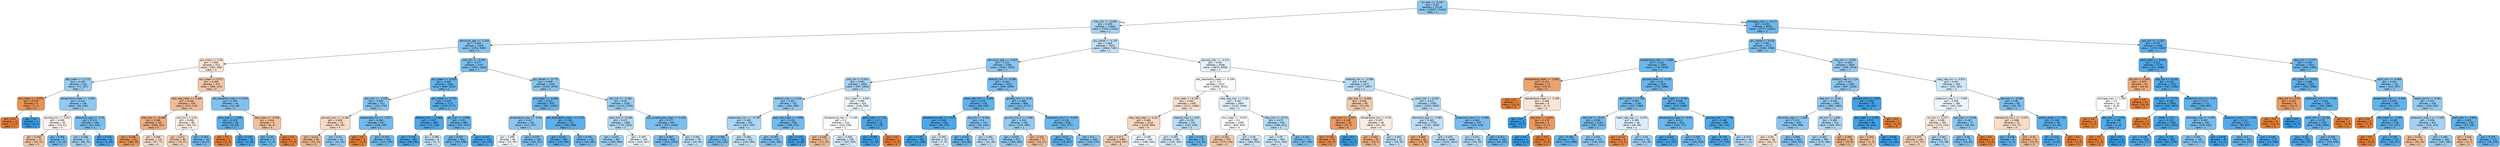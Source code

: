 digraph Tree {
node [shape=box, style="filled, rounded", color="black", fontname="helvetica"] ;
edge [fontname="helvetica"] ;
0 [label="inr_max <= -0.197\ngini = 0.42\nsamples = 21234\nvalue = [10057, 23433]\nclass = 1", fillcolor="#8ec7f0"] ;
1 [label="mbp_min <= -0.039\ngini = 0.459\nsamples = 12936\nvalue = [7320, 13152]\nclass = 1", fillcolor="#a7d4f3"] ;
0 -> 1 [labeldistance=2.5, labelangle=45, headlabel="True"] ;
2 [label="admission_age <= -1.324\ngini = 0.405\nsamples = 5260\nvalue = [2356, 5990]\nclass = 1", fillcolor="#87c4ef"] ;
1 -> 2 ;
3 [label="gcs_motor <= 0.26\ngini = 0.493\nsamples = 513\nvalue = [455, 360]\nclass = 0", fillcolor="#fae5d6"] ;
2 -> 3 ;
4 [label="dbp_mean <= -1.172\ngini = 0.439\nsamples = 140\nvalue = [71, 147]\nclass = 1", fillcolor="#99ccf2"] ;
3 -> 4 ;
5 [label="bun_mean <= -0.455\ngini = 0.219\nsamples = 4\nvalue = [7, 1]\nclass = 0", fillcolor="#e99355"] ;
4 -> 5 ;
6 [label="gini = 0.0\nsamples = 3\nvalue = [7, 0]\nclass = 0", fillcolor="#e58139"] ;
5 -> 6 ;
7 [label="gini = 0.0\nsamples = 1\nvalue = [0, 1]\nclass = 1", fillcolor="#399de5"] ;
5 -> 7 ;
8 [label="temperature_mean <= -0.081\ngini = 0.424\nsamples = 136\nvalue = [64, 146]\nclass = 1", fillcolor="#90c8f0"] ;
4 -> 8 ;
9 [label="glucose_min <= 0.057\ngini = 0.499\nsamples = 30\nvalue = [23, 21]\nclass = 0", fillcolor="#fdf4ee"] ;
8 -> 9 ;
10 [label="gini = 0.458\nsamples = 21\nvalue = [20, 11]\nclass = 0", fillcolor="#f3c6a6"] ;
9 -> 10 ;
11 [label="gini = 0.355\nsamples = 9\nvalue = [3, 10]\nclass = 1", fillcolor="#74baed"] ;
9 -> 11 ;
12 [label="admission_age <= -1.75\ngini = 0.372\nsamples = 106\nvalue = [41, 125]\nclass = 1", fillcolor="#7abdee"] ;
8 -> 12 ;
13 [label="gini = 0.449\nsamples = 72\nvalue = [36, 70]\nclass = 1", fillcolor="#9fcff2"] ;
12 -> 13 ;
14 [label="gini = 0.153\nsamples = 34\nvalue = [5, 55]\nclass = 1", fillcolor="#4ba6e7"] ;
12 -> 14 ;
15 [label="bun_mean <= 0.071\ngini = 0.459\nsamples = 373\nvalue = [384, 213]\nclass = 0", fillcolor="#f3c7a7"] ;
3 -> 15 ;
16 [label="resp_rate_mean <= 0.169\ngini = 0.436\nsamples = 339\nvalue = [370, 175]\nclass = 0", fillcolor="#f1bd97"] ;
15 -> 16 ;
17 [label="mbp_max <= -0.468\ngini = 0.386\nsamples = 241\nvalue = [286, 101]\nclass = 0", fillcolor="#eead7f"] ;
16 -> 17 ;
18 [label="gini = 0.236\nsamples = 131\nvalue = [189, 30]\nclass = 0", fillcolor="#e99558"] ;
17 -> 18 ;
19 [label="gini = 0.488\nsamples = 110\nvalue = [97, 71]\nclass = 0", fillcolor="#f8ddca"] ;
17 -> 19 ;
20 [label="po2_min <= 0.36\ngini = 0.498\nsamples = 98\nvalue = [84, 74]\nclass = 0", fillcolor="#fcf0e7"] ;
16 -> 20 ;
21 [label="gini = 0.472\nsamples = 80\nvalue = [76, 47]\nclass = 0", fillcolor="#f5cfb3"] ;
20 -> 21 ;
22 [label="gini = 0.353\nsamples = 18\nvalue = [8, 27]\nclass = 1", fillcolor="#74baed"] ;
20 -> 22 ;
23 [label="abs_basophils_mean <= 0.519\ngini = 0.393\nsamples = 34\nvalue = [14, 38]\nclass = 1", fillcolor="#82c1ef"] ;
15 -> 23 ;
24 [label="pco2_max <= -1.632\ngini = 0.255\nsamples = 28\nvalue = [6, 34]\nclass = 1", fillcolor="#5caeea"] ;
23 -> 24 ;
25 [label="gini = 0.0\nsamples = 2\nvalue = [3, 0]\nclass = 0", fillcolor="#e58139"] ;
24 -> 25 ;
26 [label="gini = 0.149\nsamples = 26\nvalue = [3, 34]\nclass = 1", fillcolor="#4aa6e7"] ;
24 -> 26 ;
27 [label="dbp_mean <= -0.203\ngini = 0.444\nsamples = 6\nvalue = [8, 4]\nclass = 0", fillcolor="#f2c09c"] ;
23 -> 27 ;
28 [label="gini = 0.32\nsamples = 3\nvalue = [1, 4]\nclass = 1", fillcolor="#6ab6ec"] ;
27 -> 28 ;
29 [label="gini = 0.0\nsamples = 3\nvalue = [7, 0]\nclass = 0", fillcolor="#e58139"] ;
27 -> 29 ;
30 [label="po2_min <= -0.283\ngini = 0.377\nsamples = 4747\nvalue = [1901, 5630]\nclass = 1", fillcolor="#7cbeee"] ;
2 -> 30 ;
31 [label="bun_mean <= -0.443\ngini = 0.303\nsamples = 1594\nvalue = [469, 2052]\nclass = 1", fillcolor="#66b3eb"] ;
30 -> 31 ;
32 [label="sbp_max <= -1.039\ngini = 0.409\nsamples = 417\nvalue = [191, 475]\nclass = 1", fillcolor="#89c4ef"] ;
31 -> 32 ;
33 [label="glucose_max <= -0.184\ngini = 0.486\nsamples = 70\nvalue = [63, 45]\nclass = 0", fillcolor="#f8dbc6"] ;
32 -> 33 ;
34 [label="gini = 0.422\nsamples = 50\nvalue = [53, 23]\nclass = 0", fillcolor="#f0b88f"] ;
33 -> 34 ;
35 [label="gini = 0.43\nsamples = 20\nvalue = [10, 22]\nclass = 1", fillcolor="#93caf1"] ;
33 -> 35 ;
36 [label="baseexcess_min <= -3.071\ngini = 0.354\nsamples = 347\nvalue = [128, 430]\nclass = 1", fillcolor="#74baed"] ;
32 -> 36 ;
37 [label="gini = 0.0\nsamples = 4\nvalue = [7, 0]\nclass = 0", fillcolor="#e58139"] ;
36 -> 37 ;
38 [label="gini = 0.343\nsamples = 343\nvalue = [121, 430]\nclass = 1", fillcolor="#71b9ec"] ;
36 -> 38 ;
39 [label="gcs_verbal <= -0.772\ngini = 0.255\nsamples = 1177\nvalue = [278, 1577]\nclass = 1", fillcolor="#5caeea"] ;
31 -> 39 ;
40 [label="totalco2_min <= 3.664\ngini = 0.167\nsamples = 489\nvalue = [71, 703]\nclass = 1", fillcolor="#4da7e8"] ;
39 -> 40 ;
41 [label="gini = 0.158\nsamples = 481\nvalue = [66, 696]\nclass = 1", fillcolor="#4ca6e7"] ;
40 -> 41 ;
42 [label="gini = 0.486\nsamples = 8\nvalue = [5, 7]\nclass = 1", fillcolor="#c6e3f8"] ;
40 -> 42 ;
43 [label="ptt_max <= -0.096\ngini = 0.31\nsamples = 688\nvalue = [207, 874]\nclass = 1", fillcolor="#68b4eb"] ;
39 -> 43 ;
44 [label="gini = 0.337\nsamples = 564\nvalue = [191, 698]\nclass = 1", fillcolor="#6fb8ec"] ;
43 -> 44 ;
45 [label="gini = 0.153\nsamples = 124\nvalue = [16, 176]\nclass = 1", fillcolor="#4ba6e7"] ;
43 -> 45 ;
46 [label="gcs_verbal <= -0.772\ngini = 0.408\nsamples = 3153\nvalue = [1432, 3578]\nclass = 1", fillcolor="#88c4ef"] ;
30 -> 46 ;
47 [label="bun_mean <= -0.566\ngini = 0.312\nsamples = 970\nvalue = [301, 1255]\nclass = 1", fillcolor="#68b5eb"] ;
46 -> 47 ;
48 [label="temperature_max <= -0.46\ngini = 0.417\nsamples = 243\nvalue = [121, 287]\nclass = 1", fillcolor="#8cc6f0"] ;
47 -> 48 ;
49 [label="gini = 0.499\nsamples = 49\nvalue = [37, 40]\nclass = 1", fillcolor="#f0f8fd"] ;
48 -> 49 ;
50 [label="gini = 0.379\nsamples = 194\nvalue = [84, 247]\nclass = 1", fillcolor="#7cbeee"] ;
48 -> 50 ;
51 [label="abs_eosinophils_mean <= 0.115\ngini = 0.264\nsamples = 727\nvalue = [180, 968]\nclass = 1", fillcolor="#5eafea"] ;
47 -> 51 ;
52 [label="gini = 0.241\nsamples = 592\nvalue = [131, 802]\nclass = 1", fillcolor="#59ade9"] ;
51 -> 52 ;
53 [label="gini = 0.352\nsamples = 135\nvalue = [49, 166]\nclass = 1", fillcolor="#73baed"] ;
51 -> 53 ;
54 [label="po2_min <= -0.182\ngini = 0.44\nsamples = 2183\nvalue = [1131, 2323]\nclass = 1", fillcolor="#99cdf2"] ;
46 -> 54 ;
55 [label="spo2_min <= 0.268\ngini = 0.471\nsamples = 1286\nvalue = [774, 1263]\nclass = 1", fillcolor="#b2d9f5"] ;
54 -> 55 ;
56 [label="gini = 0.443\nsamples = 847\nvalue = [445, 896]\nclass = 1", fillcolor="#9bcef2"] ;
55 -> 56 ;
57 [label="gini = 0.499\nsamples = 439\nvalue = [329, 367]\nclass = 1", fillcolor="#eaf5fc"] ;
55 -> 57 ;
58 [label="abs_lymphocytes_mean <= 0.143\ngini = 0.377\nsamples = 897\nvalue = [357, 1060]\nclass = 1", fillcolor="#7cbeee"] ;
54 -> 58 ;
59 [label="gini = 0.367\nsamples = 838\nvalue = [323, 1010]\nclass = 1", fillcolor="#78bced"] ;
58 -> 59 ;
60 [label="gini = 0.482\nsamples = 59\nvalue = [34, 50]\nclass = 1", fillcolor="#c0e0f7"] ;
58 -> 60 ;
61 [label="gcs_verbal <= 0.155\ngini = 0.484\nsamples = 7676\nvalue = [4964, 7162]\nclass = 1", fillcolor="#c2e1f7"] ;
1 -> 61 ;
62 [label="admission_age <= -0.319\ngini = 0.413\nsamples = 2368\nvalue = [1091, 2653]\nclass = 1", fillcolor="#8ac5f0"] ;
61 -> 62 ;
63 [label="po2_min <= 0.502\ngini = 0.461\nsamples = 1056\nvalue = [597, 1063]\nclass = 1", fillcolor="#a8d4f4"] ;
62 -> 63 ;
64 [label="totalco2_max <= 0.244\ngini = 0.427\nsamples = 732\nvalue = [361, 805]\nclass = 1", fillcolor="#92c9f1"] ;
63 -> 64 ;
65 [label="baseexcess_min <= -0.738\ngini = 0.465\nsamples = 432\nvalue = [252, 434]\nclass = 1", fillcolor="#acd6f4"] ;
64 -> 65 ;
66 [label="gini = 0.369\nsamples = 110\nvalue = [42, 130]\nclass = 1", fillcolor="#79bded"] ;
65 -> 66 ;
67 [label="gini = 0.483\nsamples = 322\nvalue = [210, 304]\nclass = 1", fillcolor="#c2e1f7"] ;
65 -> 67 ;
68 [label="resp_rate_mean <= 0.696\ngini = 0.351\nsamples = 300\nvalue = [109, 371]\nclass = 1", fillcolor="#73baed"] ;
64 -> 68 ;
69 [label="gini = 0.393\nsamples = 242\nvalue = [104, 283]\nclass = 1", fillcolor="#82c1ef"] ;
68 -> 69 ;
70 [label="gini = 0.102\nsamples = 58\nvalue = [5, 88]\nclass = 1", fillcolor="#44a3e6"] ;
68 -> 70 ;
71 [label="bun_mean <= 0.083\ngini = 0.499\nsamples = 324\nvalue = [236, 258]\nclass = 1", fillcolor="#eef7fd"] ;
63 -> 71 ;
72 [label="temperature_max <= -0.248\ngini = 0.5\nsamples = 310\nvalue = [234, 239]\nclass = 1", fillcolor="#fbfdfe"] ;
71 -> 72 ;
73 [label="gini = 0.436\nsamples = 71\nvalue = [72, 34]\nclass = 0", fillcolor="#f1bc96"] ;
72 -> 73 ;
74 [label="gini = 0.493\nsamples = 239\nvalue = [162, 205]\nclass = 1", fillcolor="#d5eafa"] ;
72 -> 74 ;
75 [label="spo2_mean <= 1.23\ngini = 0.172\nsamples = 14\nvalue = [2, 19]\nclass = 1", fillcolor="#4ea7e8"] ;
71 -> 75 ;
76 [label="gini = 0.095\nsamples = 13\nvalue = [1, 19]\nclass = 1", fillcolor="#43a2e6"] ;
75 -> 76 ;
77 [label="gini = 0.0\nsamples = 1\nvalue = [1, 0]\nclass = 0", fillcolor="#e58139"] ;
75 -> 77 ;
78 [label="totalco2_min <= -0.295\ngini = 0.362\nsamples = 1312\nvalue = [494, 1590]\nclass = 1", fillcolor="#77bbed"] ;
62 -> 78 ;
79 [label="heart_rate_min <= 0.069\ngini = 0.276\nsamples = 326\nvalue = [83, 419]\nclass = 1", fillcolor="#60b0ea"] ;
78 -> 79 ;
80 [label="temperature_max <= 2.015\ngini = 0.168\nsamples = 194\nvalue = [28, 275]\nclass = 1", fillcolor="#4da7e8"] ;
79 -> 80 ;
81 [label="gini = 0.136\nsamples = 184\nvalue = [21, 266]\nclass = 1", fillcolor="#49a5e7"] ;
80 -> 81 ;
82 [label="gini = 0.492\nsamples = 10\nvalue = [7, 9]\nclass = 1", fillcolor="#d3e9f9"] ;
80 -> 82 ;
83 [label="sbp_min <= 0.264\ngini = 0.4\nsamples = 132\nvalue = [55, 144]\nclass = 1", fillcolor="#85c2ef"] ;
79 -> 83 ;
84 [label="gini = 0.316\nsamples = 80\nvalue = [24, 98]\nclass = 1", fillcolor="#69b5eb"] ;
83 -> 84 ;
85 [label="gini = 0.481\nsamples = 52\nvalue = [31, 46]\nclass = 1", fillcolor="#bedff7"] ;
83 -> 85 ;
86 [label="glucose_min <= -0.16\ngini = 0.385\nsamples = 986\nvalue = [411, 1171]\nclass = 1", fillcolor="#7ebfee"] ;
78 -> 86 ;
87 [label="glucose_min.2 <= 0.981\ngini = 0.434\nsamples = 450\nvalue = [230, 494]\nclass = 1", fillcolor="#95cbf1"] ;
86 -> 87 ;
88 [label="gini = 0.418\nsamples = 423\nvalue = [204, 482]\nclass = 1", fillcolor="#8dc6f0"] ;
87 -> 88 ;
89 [label="gini = 0.432\nsamples = 27\nvalue = [26, 12]\nclass = 0", fillcolor="#f1bb94"] ;
87 -> 89 ;
90 [label="hematocrit_min.1 <= 0.547\ngini = 0.333\nsamples = 536\nvalue = [181, 677]\nclass = 1", fillcolor="#6eb7ec"] ;
86 -> 90 ;
91 [label="gini = 0.27\nsamples = 297\nvalue = [78, 407]\nclass = 1", fillcolor="#5fb0ea"] ;
90 -> 91 ;
92 [label="gini = 0.4\nsamples = 239\nvalue = [103, 270]\nclass = 1", fillcolor="#85c2ef"] ;
90 -> 92 ;
93 [label="glucose_max <= -0.212\ngini = 0.497\nsamples = 5308\nvalue = [3873, 4509]\nclass = 1", fillcolor="#e3f1fb"] ;
61 -> 93 ;
94 [label="abs_neutrophils_mean <= -0.256\ngini = 0.5\nsamples = 3237\nvalue = [2596, 2512]\nclass = 0", fillcolor="#fefbf9"] ;
93 -> 94 ;
95 [label="bun_mean <= 0.194\ngini = 0.492\nsamples = 1545\nvalue = [1371, 1068]\nclass = 0", fillcolor="#f9e3d3"] ;
94 -> 95 ;
96 [label="resp_rate_mean <= 0.427\ngini = 0.483\nsamples = 1314\nvalue = [1229, 850]\nclass = 0", fillcolor="#f7d8c2"] ;
95 -> 96 ;
97 [label="gini = 0.473\nsamples = 1060\nvalue = [1043, 647]\nclass = 0", fillcolor="#f5cfb4"] ;
96 -> 97 ;
98 [label="gini = 0.499\nsamples = 254\nvalue = [186, 203]\nclass = 1", fillcolor="#eef7fd"] ;
96 -> 98 ;
99 [label="totalco2_max <= 0.02\ngini = 0.478\nsamples = 231\nvalue = [142, 218]\nclass = 1", fillcolor="#baddf6"] ;
95 -> 99 ;
100 [label="gini = 0.493\nsamples = 189\nvalue = [129, 164]\nclass = 1", fillcolor="#d5eaf9"] ;
99 -> 100 ;
101 [label="gini = 0.313\nsamples = 42\nvalue = [13, 54]\nclass = 1", fillcolor="#69b5eb"] ;
99 -> 101 ;
102 [label="resp_rate_max <= 0.102\ngini = 0.497\nsamples = 1692\nvalue = [1225, 1444]\nclass = 1", fillcolor="#e1f0fb"] ;
94 -> 102 ;
103 [label="bun_mean <= -0.615\ngini = 0.5\nsamples = 1058\nvalue = [845, 833]\nclass = 0", fillcolor="#fffdfc"] ;
102 -> 103 ;
104 [label="gini = 0.461\nsamples = 370\nvalue = [379, 214]\nclass = 0", fillcolor="#f4c8a9"] ;
103 -> 104 ;
105 [label="gini = 0.49\nsamples = 688\nvalue = [466, 619]\nclass = 1", fillcolor="#cee7f9"] ;
103 -> 105 ;
106 [label="mbp_max <= 0.473\ngini = 0.473\nsamples = 634\nvalue = [380, 611]\nclass = 1", fillcolor="#b4daf5"] ;
102 -> 106 ;
107 [label="gini = 0.49\nsamples = 463\nvalue = [313, 416]\nclass = 1", fillcolor="#cee7f9"] ;
106 -> 107 ;
108 [label="gini = 0.381\nsamples = 171\nvalue = [67, 195]\nclass = 1", fillcolor="#7dbfee"] ;
106 -> 108 ;
109 [label="totalco2_min <= -2.586\ngini = 0.476\nsamples = 2071\nvalue = [1277, 1997]\nclass = 1", fillcolor="#b8dcf6"] ;
93 -> 109 ;
110 [label="sbp_max <= -0.468\ngini = 0.462\nsamples = 66\nvalue = [74, 42]\nclass = 0", fillcolor="#f4c9a9"] ;
109 -> 110 ;
111 [label="mbp_max <= -0.037\ngini = 0.289\nsamples = 20\nvalue = [33, 7]\nclass = 0", fillcolor="#eb9c63"] ;
110 -> 111 ;
112 [label="gini = 0.193\nsamples = 19\nvalue = [33, 4]\nclass = 0", fillcolor="#e89051"] ;
111 -> 112 ;
113 [label="gini = 0.0\nsamples = 1\nvalue = [0, 3]\nclass = 1", fillcolor="#399de5"] ;
111 -> 113 ;
114 [label="temperature_min <= 0.18\ngini = 0.497\nsamples = 46\nvalue = [41, 35]\nclass = 0", fillcolor="#fbede2"] ;
110 -> 114 ;
115 [label="gini = 0.404\nsamples = 20\nvalue = [23, 9]\nclass = 0", fillcolor="#efb286"] ;
114 -> 115 ;
116 [label="gini = 0.483\nsamples = 26\nvalue = [18, 26]\nclass = 1", fillcolor="#c2e1f7"] ;
114 -> 116 ;
117 [label="pco2_max <= 0.545\ngini = 0.472\nsamples = 2005\nvalue = [1203, 1955]\nclass = 1", fillcolor="#b3d9f5"] ;
109 -> 117 ;
118 [label="admission_age <= -2.082\ngini = 0.481\nsamples = 1750\nvalue = [1103, 1636]\nclass = 1", fillcolor="#bedff7"] ;
117 -> 118 ;
119 [label="gini = 0.365\nsamples = 64\nvalue = [79, 25]\nclass = 0", fillcolor="#eda978"] ;
118 -> 119 ;
120 [label="gini = 0.475\nsamples = 1686\nvalue = [1024, 1611]\nclass = 1", fillcolor="#b7dbf6"] ;
118 -> 120 ;
121 [label="potassium_max.1 <= -0.392\ngini = 0.363\nsamples = 255\nvalue = [100, 319]\nclass = 1", fillcolor="#77bced"] ;
117 -> 121 ;
122 [label="gini = 0.471\nsamples = 59\nvalue = [36, 59]\nclass = 1", fillcolor="#b2d9f5"] ;
121 -> 122 ;
123 [label="gini = 0.317\nsamples = 196\nvalue = [64, 260]\nclass = 1", fillcolor="#6ab5eb"] ;
121 -> 123 ;
124 [label="aniongap_max <= -0.177\ngini = 0.332\nsamples = 8298\nvalue = [2737, 10281]\nclass = 1", fillcolor="#6eb7ec"] ;
0 -> 124 [labeldistance=2.5, labelangle=-45, headlabel="False"] ;
125 [label="gcs_verbal <= 0.618\ngini = 0.382\nsamples = 4112\nvalue = [1658, 4788]\nclass = 1", fillcolor="#7ebfee"] ;
124 -> 125 ;
126 [label="temperature_max <= -2.585\ngini = 0.323\nsamples = 2303\nvalue = [730, 2870]\nclass = 1", fillcolor="#6bb6ec"] ;
125 -> 126 ;
127 [label="temperature_mean <= -3.691\ngini = 0.332\nsamples = 13\nvalue = [15, 4]\nclass = 0", fillcolor="#eca36e"] ;
126 -> 127 ;
128 [label="gini = 0.0\nsamples = 7\nvalue = [10, 0]\nclass = 0", fillcolor="#e58139"] ;
127 -> 128 ;
129 [label="temperature_mean <= -3.185\ngini = 0.494\nsamples = 6\nvalue = [5, 4]\nclass = 0", fillcolor="#fae6d7"] ;
127 -> 129 ;
130 [label="gini = 0.0\nsamples = 2\nvalue = [0, 3]\nclass = 1", fillcolor="#399de5"] ;
129 -> 130 ;
131 [label="sbp_max <= -0.841\ngini = 0.278\nsamples = 4\nvalue = [5, 1]\nclass = 0", fillcolor="#ea9a61"] ;
129 -> 131 ;
132 [label="gini = 0.0\nsamples = 1\nvalue = [0, 1]\nclass = 1", fillcolor="#399de5"] ;
131 -> 132 ;
133 [label="gini = 0.0\nsamples = 3\nvalue = [5, 0]\nclass = 0", fillcolor="#e58139"] ;
131 -> 133 ;
134 [label="glucose_mean <= -0.232\ngini = 0.32\nsamples = 2290\nvalue = [715, 2866]\nclass = 1", fillcolor="#6ab5eb"] ;
126 -> 134 ;
135 [label="spo2_mean <= 1.199\ngini = 0.365\nsamples = 1190\nvalue = [437, 1380]\nclass = 1", fillcolor="#78bced"] ;
134 -> 135 ;
136 [label="dbp_min <= -0.04\ngini = 0.354\nsamples = 1134\nvalue = [397, 1331]\nclass = 1", fillcolor="#74baed"] ;
135 -> 136 ;
137 [label="gini = 0.303\nsamples = 724\nvalue = [203, 888]\nclass = 1", fillcolor="#66b3eb"] ;
136 -> 137 ;
138 [label="gini = 0.424\nsamples = 410\nvalue = [194, 443]\nclass = 1", fillcolor="#90c8f0"] ;
136 -> 138 ;
139 [label="heart_rate_max <= -0.976\ngini = 0.495\nsamples = 56\nvalue = [40, 49]\nclass = 1", fillcolor="#dbedfa"] ;
135 -> 139 ;
140 [label="gini = 0.117\nsamples = 8\nvalue = [15, 1]\nclass = 0", fillcolor="#e78946"] ;
139 -> 140 ;
141 [label="gini = 0.45\nsamples = 48\nvalue = [25, 48]\nclass = 1", fillcolor="#a0d0f3"] ;
139 -> 141 ;
142 [label="bun_mean <= -0.321\ngini = 0.266\nsamples = 1100\nvalue = [278, 1486]\nclass = 1", fillcolor="#5eafea"] ;
134 -> 142 ;
143 [label="temperature_mean <= -0.61\ngini = 0.321\nsamples = 614\nvalue = [194, 772]\nclass = 1", fillcolor="#6bb6ec"] ;
142 -> 143 ;
144 [label="gini = 0.154\nsamples = 103\nvalue = [14, 152]\nclass = 1", fillcolor="#4ba6e7"] ;
143 -> 144 ;
145 [label="gini = 0.349\nsamples = 511\nvalue = [180, 620]\nclass = 1", fillcolor="#72b9ed"] ;
143 -> 145 ;
146 [label="glucose_max <= 2.788\ngini = 0.188\nsamples = 486\nvalue = [84, 714]\nclass = 1", fillcolor="#50a9e8"] ;
142 -> 146 ;
147 [label="gini = 0.178\nsamples = 476\nvalue = [77, 703]\nclass = 1", fillcolor="#4fa8e8"] ;
146 -> 147 ;
148 [label="gini = 0.475\nsamples = 10\nvalue = [7, 11]\nclass = 1", fillcolor="#b7dbf6"] ;
146 -> 148 ;
149 [label="sbp_min <= 0.495\ngini = 0.439\nsamples = 1809\nvalue = [928, 1918]\nclass = 1", fillcolor="#99ccf2"] ;
125 -> 149 ;
150 [label="totalco2_max <= 1.14\ngini = 0.421\nsamples = 1460\nvalue = [697, 1616]\nclass = 1", fillcolor="#8ec7f0"] ;
149 -> 150 ;
151 [label="dbp_min <= -0.04\ngini = 0.436\nsamples = 1363\nvalue = [689, 1460]\nclass = 1", fillcolor="#96cbf1"] ;
150 -> 151 ;
152 [label="admission_age <= -1.304\ngini = 0.411\nsamples = 850\nvalue = [394, 968]\nclass = 1", fillcolor="#8ac5f0"] ;
151 -> 152 ;
153 [label="gini = 0.49\nsamples = 48\nvalue = [36, 27]\nclass = 0", fillcolor="#f8e0ce"] ;
152 -> 153 ;
154 [label="gini = 0.399\nsamples = 802\nvalue = [358, 941]\nclass = 1", fillcolor="#84c2ef"] ;
152 -> 154 ;
155 [label="ptt_min <= 1.809\ngini = 0.469\nsamples = 513\nvalue = [295, 492]\nclass = 1", fillcolor="#b0d8f5"] ;
151 -> 155 ;
156 [label="gini = 0.462\nsamples = 495\nvalue = [275, 484]\nclass = 1", fillcolor="#aad5f4"] ;
155 -> 156 ;
157 [label="gini = 0.408\nsamples = 18\nvalue = [20, 8]\nclass = 0", fillcolor="#efb388"] ;
155 -> 157 ;
158 [label="glucose_max <= 1.925\ngini = 0.093\nsamples = 97\nvalue = [8, 156]\nclass = 1", fillcolor="#43a2e6"] ;
150 -> 158 ;
159 [label="dbp_mean <= -2.082\ngini = 0.071\nsamples = 96\nvalue = [6, 156]\nclass = 1", fillcolor="#41a1e6"] ;
158 -> 159 ;
160 [label="gini = 0.444\nsamples = 2\nvalue = [2, 1]\nclass = 0", fillcolor="#f2c09c"] ;
159 -> 160 ;
161 [label="gini = 0.049\nsamples = 94\nvalue = [4, 155]\nclass = 1", fillcolor="#3ea0e6"] ;
159 -> 161 ;
162 [label="gini = 0.0\nsamples = 1\nvalue = [2, 0]\nclass = 0", fillcolor="#e58139"] ;
158 -> 162 ;
163 [label="resp_rate_min <= 0.873\ngini = 0.491\nsamples = 349\nvalue = [231, 302]\nclass = 1", fillcolor="#d0e8f9"] ;
149 -> 163 ;
164 [label="potassium_max.1 <= 0.085\ngini = 0.499\nsamples = 280\nvalue = [205, 226]\nclass = 1", fillcolor="#edf6fd"] ;
163 -> 164 ;
165 [label="ph_min <= 0.274\ngini = 0.496\nsamples = 203\nvalue = [170, 143]\nclass = 0", fillcolor="#fbebe0"] ;
164 -> 165 ;
166 [label="gini = 0.475\nsamples = 146\nvalue = [137, 87]\nclass = 0", fillcolor="#f6d1b7"] ;
165 -> 166 ;
167 [label="gini = 0.467\nsamples = 57\nvalue = [33, 56]\nclass = 1", fillcolor="#aed7f4"] ;
165 -> 167 ;
168 [label="po2_max <= 2.048\ngini = 0.417\nsamples = 77\nvalue = [35, 83]\nclass = 1", fillcolor="#8cc6f0"] ;
164 -> 168 ;
169 [label="gini = 0.39\nsamples = 74\nvalue = [30, 83]\nclass = 1", fillcolor="#81c0ee"] ;
168 -> 169 ;
170 [label="gini = 0.0\nsamples = 3\nvalue = [5, 0]\nclass = 0", fillcolor="#e58139"] ;
168 -> 170 ;
171 [label="ptt_max <= -0.408\ngini = 0.38\nsamples = 69\nvalue = [26, 76]\nclass = 1", fillcolor="#7dbfee"] ;
163 -> 171 ;
172 [label="hematocrit_min.1 <= -0.373\ngini = 0.488\nsamples = 21\nvalue = [15, 11]\nclass = 0", fillcolor="#f8ddca"] ;
171 -> 172 ;
173 [label="gini = 0.278\nsamples = 6\nvalue = [1, 5]\nclass = 1", fillcolor="#61b1ea"] ;
172 -> 173 ;
174 [label="gini = 0.42\nsamples = 15\nvalue = [14, 6]\nclass = 0", fillcolor="#f0b78e"] ;
172 -> 174 ;
175 [label="sodium_mean <= 1.752\ngini = 0.248\nsamples = 48\nvalue = [11, 65]\nclass = 1", fillcolor="#5baee9"] ;
171 -> 175 ;
176 [label="gini = 0.214\nsamples = 47\nvalue = [9, 65]\nclass = 1", fillcolor="#54abe9"] ;
175 -> 176 ;
177 [label="gini = 0.0\nsamples = 1\nvalue = [2, 0]\nclass = 0", fillcolor="#e58139"] ;
175 -> 177 ;
178 [label="po2_min <= -0.232\ngini = 0.274\nsamples = 4186\nvalue = [1079, 5493]\nclass = 1", fillcolor="#60b0ea"] ;
124 -> 178 ;
179 [label="spo2_mean <= -8.452\ngini = 0.212\nsamples = 2174\nvalue = [411, 2998]\nclass = 1", fillcolor="#54aae9"] ;
178 -> 179 ;
180 [label="ptt_min <= 0.955\ngini = 0.375\nsamples = 20\nvalue = [24, 8]\nclass = 0", fillcolor="#eeab7b"] ;
179 -> 180 ;
181 [label="aniongap_max <= 1.593\ngini = 0.5\nsamples = 10\nvalue = [8, 8]\nclass = 0", fillcolor="#ffffff"] ;
180 -> 181 ;
182 [label="gini = 0.0\nsamples = 3\nvalue = [7, 0]\nclass = 0", fillcolor="#e58139"] ;
181 -> 182 ;
183 [label="dbp_min <= -2.621\ngini = 0.198\nsamples = 7\nvalue = [1, 8]\nclass = 1", fillcolor="#52a9e8"] ;
181 -> 183 ;
184 [label="gini = 0.0\nsamples = 1\nvalue = [1, 0]\nclass = 0", fillcolor="#e58139"] ;
183 -> 184 ;
185 [label="gini = 0.0\nsamples = 6\nvalue = [0, 8]\nclass = 1", fillcolor="#399de5"] ;
183 -> 185 ;
186 [label="gini = 0.0\nsamples = 10\nvalue = [16, 0]\nclass = 0", fillcolor="#e58139"] ;
180 -> 186 ;
187 [label="sbp_min <= -0.141\ngini = 0.203\nsamples = 2154\nvalue = [387, 2990]\nclass = 1", fillcolor="#53aae8"] ;
179 -> 187 ;
188 [label="sbp_max <= -2.774\ngini = 0.158\nsamples = 1383\nvalue = [188, 1993]\nclass = 1", fillcolor="#4ca6e7"] ;
187 -> 188 ;
189 [label="gini = 0.0\nsamples = 3\nvalue = [6, 0]\nclass = 0", fillcolor="#e58139"] ;
188 -> 189 ;
190 [label="white <= 0.5\ngini = 0.153\nsamples = 1380\nvalue = [182, 1993]\nclass = 1", fillcolor="#4ba6e7"] ;
188 -> 190 ;
191 [label="gini = 0.208\nsamples = 528\nvalue = [96, 717]\nclass = 1", fillcolor="#54aae8"] ;
190 -> 191 ;
192 [label="gini = 0.118\nsamples = 852\nvalue = [86, 1276]\nclass = 1", fillcolor="#46a4e7"] ;
190 -> 192 ;
193 [label="potassium_min.1 <= -0.47\ngini = 0.277\nsamples = 771\nvalue = [199, 997]\nclass = 1", fillcolor="#61b1ea"] ;
187 -> 193 ;
194 [label="aniongap_max <= 1.593\ngini = 0.367\nsamples = 294\nvalue = [109, 342]\nclass = 1", fillcolor="#78bced"] ;
193 -> 194 ;
195 [label="gini = 0.404\nsamples = 249\nvalue = [106, 271]\nclass = 1", fillcolor="#86c3ef"] ;
194 -> 195 ;
196 [label="gini = 0.078\nsamples = 45\nvalue = [3, 71]\nclass = 1", fillcolor="#41a1e6"] ;
194 -> 196 ;
197 [label="potassium_max.1 <= 0.205\ngini = 0.212\nsamples = 477\nvalue = [90, 655]\nclass = 1", fillcolor="#54aae9"] ;
193 -> 197 ;
198 [label="gini = 0.3\nsamples = 204\nvalue = [58, 257]\nclass = 1", fillcolor="#66b3eb"] ;
197 -> 198 ;
199 [label="gini = 0.138\nsamples = 273\nvalue = [32, 398]\nclass = 1", fillcolor="#49a5e7"] ;
197 -> 199 ;
200 [label="dbp_min <= 0.177\ngini = 0.333\nsamples = 2012\nvalue = [668, 2495]\nclass = 1", fillcolor="#6eb7ec"] ;
178 -> 200 ;
201 [label="sbp_mean <= -2.615\ngini = 0.288\nsamples = 1302\nvalue = [356, 1688]\nclass = 1", fillcolor="#63b2ea"] ;
200 -> 201 ;
202 [label="mbp_min <= -0.97\ngini = 0.291\nsamples = 9\nvalue = [14, 3]\nclass = 0", fillcolor="#eb9c63"] ;
201 -> 202 ;
203 [label="gini = 0.0\nsamples = 8\nvalue = [14, 0]\nclass = 0", fillcolor="#e58139"] ;
202 -> 203 ;
204 [label="gini = 0.0\nsamples = 1\nvalue = [0, 3]\nclass = 1", fillcolor="#399de5"] ;
202 -> 204 ;
205 [label="potassium_min.1 <= 5.936\ngini = 0.281\nsamples = 1293\nvalue = [342, 1685]\nclass = 1", fillcolor="#61b1ea"] ;
201 -> 205 ;
206 [label="pco2_min <= -0.134\ngini = 0.278\nsamples = 1291\nvalue = [338, 1685]\nclass = 1", fillcolor="#61b1ea"] ;
205 -> 206 ;
207 [label="gini = 0.18\nsamples = 562\nvalue = [85, 767]\nclass = 1", fillcolor="#4fa8e8"] ;
206 -> 207 ;
208 [label="gini = 0.339\nsamples = 729\nvalue = [253, 918]\nclass = 1", fillcolor="#70b8ec"] ;
206 -> 208 ;
209 [label="gini = 0.0\nsamples = 2\nvalue = [4, 0]\nclass = 0", fillcolor="#e58139"] ;
205 -> 209 ;
210 [label="pco2_min <= -0.388\ngini = 0.402\nsamples = 710\nvalue = [312, 807]\nclass = 1", fillcolor="#86c3ef"] ;
200 -> 210 ;
211 [label="baseexcess_max <= -3.404\ngini = 0.294\nsamples = 180\nvalue = [54, 247]\nclass = 1", fillcolor="#64b2eb"] ;
210 -> 211 ;
212 [label="gini = 0.0\nsamples = 2\nvalue = [7, 0]\nclass = 0", fillcolor="#e58139"] ;
211 -> 212 ;
213 [label="dbp_mean <= -0.582\ngini = 0.269\nsamples = 178\nvalue = [47, 247]\nclass = 1", fillcolor="#5fb0ea"] ;
211 -> 213 ;
214 [label="gini = 0.0\nsamples = 2\nvalue = [8, 0]\nclass = 0", fillcolor="#e58139"] ;
213 -> 214 ;
215 [label="gini = 0.236\nsamples = 176\nvalue = [39, 247]\nclass = 1", fillcolor="#58ace9"] ;
213 -> 215 ;
216 [label="weight_admit <= 0.581\ngini = 0.432\nsamples = 530\nvalue = [258, 560]\nclass = 1", fillcolor="#94caf1"] ;
210 -> 216 ;
217 [label="potassium_max.1 <= -1.109\ngini = 0.456\nsamples = 401\nvalue = [225, 414]\nclass = 1", fillcolor="#a5d2f3"] ;
216 -> 217 ;
218 [label="gini = 0.444\nsamples = 35\nvalue = [38, 19]\nclass = 0", fillcolor="#f2c09c"] ;
217 -> 218 ;
219 [label="gini = 0.436\nsamples = 366\nvalue = [187, 395]\nclass = 1", fillcolor="#97cbf1"] ;
217 -> 219 ;
220 [label="pco2_max <= -0.992\ngini = 0.301\nsamples = 129\nvalue = [33, 146]\nclass = 1", fillcolor="#66b3eb"] ;
216 -> 220 ;
221 [label="gini = 0.444\nsamples = 6\nvalue = [4, 2]\nclass = 0", fillcolor="#f2c09c"] ;
220 -> 221 ;
222 [label="gini = 0.279\nsamples = 123\nvalue = [29, 144]\nclass = 1", fillcolor="#61b1ea"] ;
220 -> 222 ;
}